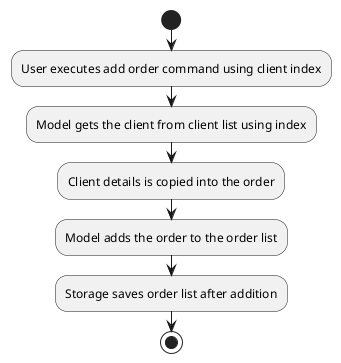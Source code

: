 @startuml
start
:User executes add order command using client index;

:Model gets the client from client list using index;

:Client details is copied into the order;

:Model adds the order to the order list;

:Storage saves order list after addition;
stop
@enduml
